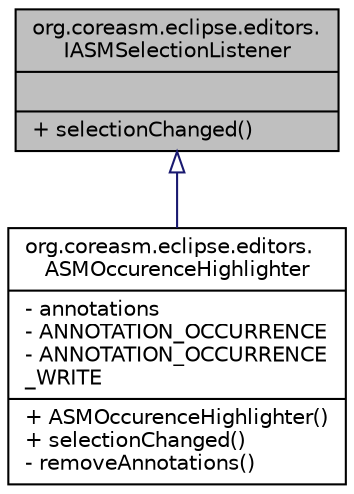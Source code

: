 digraph "org.coreasm.eclipse.editors.IASMSelectionListener"
{
  bgcolor="transparent";
  edge [fontname="Helvetica",fontsize="10",labelfontname="Helvetica",labelfontsize="10"];
  node [fontname="Helvetica",fontsize="10",shape=record];
  Node1 [label="{org.coreasm.eclipse.editors.\lIASMSelectionListener\n||+ selectionChanged()\l}",height=0.2,width=0.4,color="black", fillcolor="grey75", style="filled" fontcolor="black"];
  Node1 -> Node2 [dir="back",color="midnightblue",fontsize="10",style="solid",arrowtail="onormal",fontname="Helvetica"];
  Node2 [label="{org.coreasm.eclipse.editors.\lASMOccurenceHighlighter\n|- annotations\l- ANNOTATION_OCCURRENCE\l- ANNOTATION_OCCURRENCE\l_WRITE\l|+ ASMOccurenceHighlighter()\l+ selectionChanged()\l- removeAnnotations()\l}",height=0.2,width=0.4,color="black",URL="$classorg_1_1coreasm_1_1eclipse_1_1editors_1_1ASMOccurenceHighlighter.html"];
}
